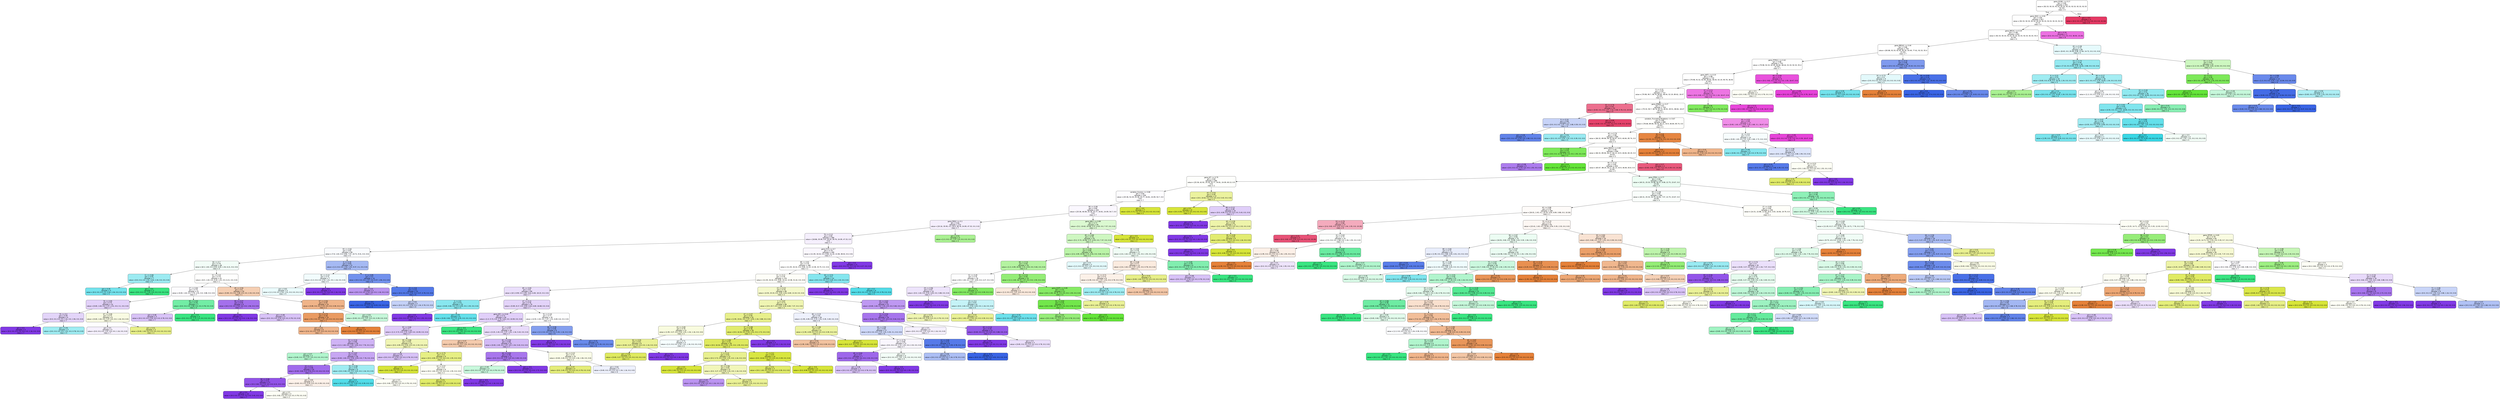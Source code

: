 digraph Tree {
node [shape=box, style="filled, rounded", color="black", fontname=helvetica] ;
edge [fontname=helvetica] ;
0 [label="gene_SF3B1 <= 0.17\ngini = 0.89\nsamples = 831\nvalue = [92.33, 92.33, 92.33, 92.33, 92.33, 92.33, 92.33, 92.33\n92.33]\nclass = 4", fillcolor="#ffffff"] ;
1 [label="gene_IDH2 <= 0.91\ngini = 0.89\nsamples = 827\nvalue = [92.33, 92.33, 92.33, 92.33, 92.33, 92.33, 92.33, 92.33\n51.3]\nclass = 4", fillcolor="#ffffff"] ;
0 -> 1 [labeldistance=2.5, labelangle=45, headlabel="True"] ;
2 [label="gene_BRCA1 <= 0.19\ngini = 0.88\nsamples = 824\nvalue = [92.33, 92.33, 92.33, 92.33, 92.33, 92.33, 92.33, 55.4\n41.04]\nclass = 4", fillcolor="#ffffff"] ;
1 -> 2 ;
3 [label="gene_BRCA2 <= 0.44\ngini = 0.88\nsamples = 755\nvalue = [83.88, 92.33, 62.95, 85.35, 54.49, 77.61, 92.33, 55.4\n41.04]\nclass = 7", fillcolor="#ffffff"] ;
2 -> 3 ;
4 [label="gene_PTPN11 <= 0.42\ngini = 0.88\nsamples = 725\nvalue = [79.98, 92.33, 62.95, 84.82, 48.44, 52.19, 92.33, 55.4\n41.04]\nclass = 7", fillcolor="#ffffff"] ;
3 -> 4 ;
5 [label="gene_AKT1 <= 0.15\ngini = 0.88\nsamples = 719\nvalue = [79.98, 91.52, 62.95, 84.82, 48.44, 52.19, 90.78, 36.93\n41.04]\nclass = 2", fillcolor="#ffffff"] ;
4 -> 5 ;
6 [label="9 <= 0.31\ngini = 0.87\nsamples = 713\nvalue = [79.98, 90.7, 58.76, 84.82, 48.44, 52.19, 89.62, 18.47\n41.04]\nclass = 2", fillcolor="#ffffff"] ;
5 -> 6 ;
7 [label="42 <= 0.76\ngini = 0.42\nsamples = 10\nvalue = [0.65, 0.0, 0.0, 1.07, 1.51, 2.68, 0.78, 0.0, 20.52]\nclass = 9", fillcolor="#ec6f8e"] ;
6 -> 7 ;
8 [label="9 <= 0.24\ngini = 0.66\nsamples = 6\nvalue = [0.0, 0.0, 0.0, 1.07, 1.51, 2.68, 0.39, 0.0, 0.0]\nclass = 6", fillcolor="#c7d3f8"] ;
7 -> 8 ;
9 [label="gini = 0.28\nsamples = 3\nvalue = [0.0, 0.0, 0.0, 0.54, 0.0, 2.68, 0.0, 0.0, 0.0]\nclass = 6", fillcolor="#6183ea"] ;
8 -> 9 ;
10 [label="gini = 0.54\nsamples = 3\nvalue = [0.0, 0.0, 0.0, 0.54, 1.51, 0.0, 0.39, 0.0, 0.0]\nclass = 5", fillcolor="#99eaf2"] ;
8 -> 10 ;
11 [label="gini = 0.09\nsamples = 4\nvalue = [0.65, 0.0, 0.0, 0.0, 0.0, 0.0, 0.39, 0.0, 20.52]\nclass = 9", fillcolor="#e6436c"] ;
7 -> 11 ;
12 [label="gene_ERBB2 <= 0.27\ngini = 0.87\nsamples = 703\nvalue = [79.33, 90.7, 58.76, 83.74, 46.92, 49.51, 88.84, 18.47\n20.52]\nclass = 2", fillcolor="#fffffe"] ;
6 -> 12 ;
13 [label="variation_Truncating Mutations <= 0.67\ngini = 0.86\nsamples = 686\nvalue = [78.68, 89.06, 58.76, 83.21, 43.9, 46.84, 85.74, 0.0\n20.52]\nclass = 2", fillcolor="#fffffd"] ;
12 -> 13 ;
14 [label="40 <= 0.76\ngini = 0.86\nsamples = 666\nvalue = [66.32, 89.06, 58.76, 82.67, 43.9, 46.84, 85.74, 0.0\n20.52]\nclass = 2", fillcolor="#fffffd"] ;
13 -> 14 ;
15 [label="44 <= 0.49\ngini = 0.25\nsamples = 8\nvalue = [0.0, 0.0, 12.59, 0.54, 0.0, 0.0, 1.55, 0.0, 0.0]\nclass = 3", fillcolor="#7de959"] ;
14 -> 15 ;
16 [label="gini = 0.38\nsamples = 5\nvalue = [0.0, 0.0, 0.0, 0.54, 0.0, 0.0, 1.55, 0.0, 0.0]\nclass = 7", fillcolor="#ad7dee"] ;
15 -> 16 ;
17 [label="gini = 0.0\nsamples = 3\nvalue = [0.0, 0.0, 12.59, 0.0, 0.0, 0.0, 0.0, 0.0, 0.0]\nclass = 3", fillcolor="#64e539"] ;
15 -> 17 ;
18 [label="gene_MED12 <= 0.85\ngini = 0.86\nsamples = 658\nvalue = [66.32, 89.06, 46.17, 82.13, 43.9, 46.84, 84.19, 0.0\n20.52]\nclass = 2", fillcolor="#fffffd"] ;
14 -> 18 ;
19 [label="56 <= 0.14\ngini = 0.85\nsamples = 654\nvalue = [65.67, 88.25, 46.17, 82.13, 43.9, 46.84, 83.8, 0.0\n10.26]\nclass = 2", fillcolor="#fffffd"] ;
18 -> 19 ;
20 [label="gene_KIT <= 0.75\ngini = 0.83\nsamples = 366\nvalue = [25.36, 62.92, 25.18, 25.77, 34.81, 24.09, 60.13, 0.0\n0.0]\nclass = 2", fillcolor="#fefffc"] ;
19 -> 20 ;
21 [label="variation_Fusions <= 0.68\ngini = 0.84\nsamples = 339\nvalue = [25.36, 52.29, 25.18, 25.77, 34.81, 24.09, 54.7, 0.0\n0.0]\nclass = 7", fillcolor="#fdfcff"] ;
20 -> 21 ;
22 [label="58 <= 0.08\ngini = 0.84\nsamples = 332\nvalue = [25.36, 46.58, 25.18, 25.77, 34.81, 24.09, 54.7, 0.0\n0.0]\nclass = 7", fillcolor="#faf7fe"] ;
21 -> 22 ;
23 [label="gene_PMS2 <= 0.1\ngini = 0.82\nsamples = 273\nvalue = [20.16, 35.95, 4.2, 20.4, 28.76, 24.09, 47.33, 0.0, 0.0]\nclass = 7", fillcolor="#f5effd"] ;
22 -> 23 ;
24 [label="76 <= 0.12\ngini = 0.81\nsamples = 268\nvalue = [18.86, 35.95, 0.0, 19.33, 28.76, 24.09, 47.33, 0.0\n0.0]\nclass = 7", fillcolor="#f5effd"] ;
23 -> 24 ;
25 [label="93 <= 0.64\ngini = 0.81\nsamples = 69\nvalue = [7.8, 1.63, 0.0, 9.66, 7.57, 10.71, 9.31, 0.0, 0.0]\nclass = 6", fillcolor="#f9fbfe"] ;
24 -> 25 ;
26 [label="84 <= 0.7\ngini = 0.79\nsamples = 48\nvalue = [6.5, 1.63, 0.0, 8.05, 6.05, 1.34, 6.21, 0.0, 0.0]\nclass = 4", fillcolor="#f2fdf7"] ;
25 -> 26 ;
27 [label="11 <= 0.66\ngini = 0.55\nsamples = 7\nvalue = [0.0, 0.0, 0.0, 1.61, 4.54, 1.34, 0.0, 0.0, 0.0]\nclass = 5", fillcolor="#9cebf2"] ;
26 -> 27 ;
28 [label="gini = 0.35\nsamples = 4\nvalue = [0.0, 0.0, 0.0, 0.0, 4.54, 1.34, 0.0, 0.0, 0.0]\nclass = 5", fillcolor="#73e3ed"] ;
27 -> 28 ;
29 [label="gini = -0.0\nsamples = 3\nvalue = [0.0, 0.0, 0.0, 1.61, 0.0, 0.0, 0.0, 0.0, 0.0]\nclass = 4", fillcolor="#39e581"] ;
27 -> 29 ;
30 [label="52 <= 0.42\ngini = 0.74\nsamples = 41\nvalue = [6.5, 1.63, 0.0, 6.44, 1.51, 0.0, 6.21, 0.0, 0.0]\nclass = 1", fillcolor="#fffffe"] ;
26 -> 30 ;
31 [label="27 <= 0.84\ngini = 0.74\nsamples = 21\nvalue = [0.65, 1.63, 0.0, 3.76, 1.51, 0.0, 3.88, 0.0, 0.0]\nclass = 7", fillcolor="#fdfcff"] ;
30 -> 31 ;
32 [label="78 <= 0.95\ngini = 0.75\nsamples = 14\nvalue = [0.65, 1.63, 0.0, 1.07, 1.51, 0.0, 3.1, 0.0, 0.0]\nclass = 7", fillcolor="#e2d1f9"] ;
31 -> 32 ;
33 [label="75 <= 0.4\ngini = 0.49\nsamples = 6\nvalue = [0.0, 0.0, 0.0, 0.0, 1.51, 0.0, 1.94, 0.0, 0.0]\nclass = 7", fillcolor="#e3d4f9"] ;
32 -> 33 ;
34 [label="gini = 0.0\nsamples = 3\nvalue = [0.0, 0.0, 0.0, 0.0, 0.0, 0.0, 1.16, 0.0, 0.0]\nclass = 7", fillcolor="#8139e5"] ;
33 -> 34 ;
35 [label="gini = 0.45\nsamples = 3\nvalue = [0.0, 0.0, 0.0, 0.0, 1.51, 0.0, 0.78, 0.0, 0.0]\nclass = 5", fillcolor="#9eecf2"] ;
33 -> 35 ;
36 [label="67 <= 0.06\ngini = 0.73\nsamples = 8\nvalue = [0.65, 1.63, 0.0, 1.07, 0.0, 0.0, 1.16, 0.0, 0.0]\nclass = 2", fillcolor="#f9fbe3"] ;
32 -> 36 ;
37 [label="gini = 0.5\nsamples = 5\nvalue = [0.0, 0.0, 0.0, 1.07, 0.0, 0.0, 1.16, 0.0, 0.0]\nclass = 7", fillcolor="#f5f0fd"] ;
36 -> 37 ;
38 [label="gini = 0.41\nsamples = 3\nvalue = [0.65, 1.63, 0.0, 0.0, 0.0, 0.0, 0.0, 0.0, 0.0]\nclass = 2", fillcolor="#e7ef88"] ;
36 -> 38 ;
39 [label="85 <= 0.93\ngini = 0.35\nsamples = 7\nvalue = [0.0, 0.0, 0.0, 2.68, 0.0, 0.0, 0.78, 0.0, 0.0]\nclass = 4", fillcolor="#72eda5"] ;
31 -> 39 ;
40 [label="gini = 0.48\nsamples = 3\nvalue = [0.0, 0.0, 0.0, 0.54, 0.0, 0.0, 0.78, 0.0, 0.0]\nclass = 7", fillcolor="#d8c2f7"] ;
39 -> 40 ;
41 [label="gini = 0.0\nsamples = 4\nvalue = [0.0, 0.0, 0.0, 2.15, 0.0, 0.0, 0.0, 0.0, 0.0]\nclass = 4", fillcolor="#39e581"] ;
39 -> 41 ;
42 [label="49 <= 0.94\ngini = 0.6\nsamples = 20\nvalue = [5.85, 0.0, 0.0, 2.68, 0.0, 0.0, 2.33, 0.0, 0.0]\nclass = 1", fillcolor="#f5ceb2"] ;
30 -> 42 ;
43 [label="99 <= 0.07\ngini = 0.34\nsamples = 6\nvalue = [0.0, 0.0, 0.0, 0.54, 0.0, 0.0, 1.94, 0.0, 0.0]\nclass = 7", fillcolor="#a470ec"] ;
42 -> 43 ;
44 [label="gini = 0.0\nsamples = 3\nvalue = [0.0, 0.0, 0.0, 0.0, 0.0, 0.0, 1.16, 0.0, 0.0]\nclass = 7", fillcolor="#8139e5"] ;
43 -> 44 ;
45 [label="gini = 0.48\nsamples = 3\nvalue = [0.0, 0.0, 0.0, 0.54, 0.0, 0.0, 0.78, 0.0, 0.0]\nclass = 7", fillcolor="#d8c2f7"] ;
43 -> 45 ;
46 [label="97 <= 0.94\ngini = 0.45\nsamples = 14\nvalue = [5.85, 0.0, 0.0, 2.15, 0.0, 0.0, 0.39, 0.0, 0.0]\nclass = 1", fillcolor="#f0b489"] ;
42 -> 46 ;
47 [label="53 <= 0.75\ngini = 0.28\nsamples = 10\nvalue = [5.2, 0.0, 0.0, 1.07, 0.0, 0.0, 0.0, 0.0, 0.0]\nclass = 1", fillcolor="#ea9b62"] ;
46 -> 47 ;
48 [label="gini = 0.41\nsamples = 6\nvalue = [2.6, 0.0, 0.0, 1.07, 0.0, 0.0, 0.0, 0.0, 0.0]\nclass = 1", fillcolor="#f0b58b"] ;
47 -> 48 ;
49 [label="gini = 0.0\nsamples = 4\nvalue = [2.6, 0.0, 0.0, 0.0, 0.0, 0.0, 0.0, 0.0, 0.0]\nclass = 1", fillcolor="#e58139"] ;
47 -> 49 ;
50 [label="gini = 0.61\nsamples = 4\nvalue = [0.65, 0.0, 0.0, 1.07, 0.0, 0.0, 0.39, 0.0, 0.0]\nclass = 4", fillcolor="#c6f7da"] ;
46 -> 50 ;
51 [label="6 <= 0.18\ngini = 0.64\nsamples = 21\nvalue = [1.3, 0.0, 0.0, 1.61, 1.51, 9.37, 3.1, 0.0, 0.0]\nclass = 6", fillcolor="#a5b9f3"] ;
25 -> 51 ;
52 [label="92 <= 0.13\ngini = 0.72\nsamples = 7\nvalue = [1.3, 0.0, 0.0, 0.54, 1.51, 0.0, 1.16, 0.0, 0.0]\nclass = 5", fillcolor="#f2fcfd"] ;
51 -> 52 ;
53 [label="gini = 0.62\nsamples = 4\nvalue = [1.3, 0.0, 0.0, 0.54, 1.51, 0.0, 0.0, 0.0, 0.0]\nclass = 5", fillcolor="#eafbfc"] ;
52 -> 53 ;
54 [label="gini = 0.0\nsamples = 3\nvalue = [0.0, 0.0, 0.0, 0.0, 0.0, 0.0, 1.16, 0.0, 0.0]\nclass = 7", fillcolor="#8139e5"] ;
52 -> 54 ;
55 [label="0 <= 0.85\ngini = 0.4\nsamples = 14\nvalue = [0.0, 0.0, 0.0, 1.07, 0.0, 9.37, 1.94, 0.0, 0.0]\nclass = 6", fillcolor="#7291ed"] ;
51 -> 55 ;
56 [label="gini = 0.43\nsamples = 4\nvalue = [0.0, 0.0, 0.0, 0.54, 0.0, 0.0, 1.16, 0.0, 0.0]\nclass = 7", fillcolor="#bb94f1"] ;
55 -> 56 ;
57 [label="33 <= 0.8\ngini = 0.22\nsamples = 10\nvalue = [0.0, 0.0, 0.0, 0.54, 0.0, 9.37, 0.78, 0.0, 0.0]\nclass = 6", fillcolor="#5379e8"] ;
55 -> 57 ;
58 [label="gini = -0.0\nsamples = 6\nvalue = [0.0, 0.0, 0.0, 0.0, 0.0, 8.03, 0.0, 0.0, 0.0]\nclass = 6", fillcolor="#3964e5"] ;
57 -> 58 ;
59 [label="gini = 0.62\nsamples = 4\nvalue = [0.0, 0.0, 0.0, 0.54, 0.0, 1.34, 0.78, 0.0, 0.0]\nclass = 6", fillcolor="#c4d1f7"] ;
57 -> 59 ;
60 [label="gene_FLT3 <= 0.7\ngini = 0.79\nsamples = 199\nvalue = [11.05, 34.32, 0.0, 9.66, 21.19, 13.38, 38.02, 0.0, 0.0]\nclass = 7", fillcolor="#faf7fe"] ;
24 -> 60 ;
61 [label="88 <= 0.91\ngini = 0.79\nsamples = 188\nvalue = [11.05, 34.32, 0.0, 9.66, 21.19, 13.38, 33.75, 0.0, 0.0]\nclass = 2", fillcolor="#fffffe"] ;
60 -> 61 ;
62 [label="21 <= 0.11\ngini = 0.79\nsamples = 178\nvalue = [11.05, 34.32, 0.0, 9.66, 15.14, 13.38, 31.42, 0.0, 0.0]\nclass = 2", fillcolor="#fefef8"] ;
61 -> 62 ;
63 [label="85 <= 0.83\ngini = 0.8\nsamples = 89\nvalue = [6.5, 8.99, 0.0, 4.83, 10.6, 6.69, 18.23, 0.0, 0.0]\nclass = 7", fillcolor="#eadefb"] ;
62 -> 63 ;
64 [label="0 <= 0.9\ngini = 0.51\nsamples = 10\nvalue = [0.65, 0.82, 0.0, 0.0, 6.05, 0.0, 1.55, 0.0, 0.0]\nclass = 5", fillcolor="#88e7ef"] ;
63 -> 64 ;
65 [label="gini = 0.0\nsamples = 4\nvalue = [0.0, 0.0, 0.0, 0.0, 0.0, 0.0, 1.55, 0.0, 0.0]\nclass = 7", fillcolor="#8139e5"] ;
64 -> 65 ;
66 [label="gini = 0.33\nsamples = 6\nvalue = [0.65, 0.82, 0.0, 0.0, 6.05, 0.0, 0.0, 0.0, 0.0]\nclass = 5", fillcolor="#64e0eb"] ;
64 -> 66 ;
67 [label="47 <= 0.11\ngini = 0.79\nsamples = 79\nvalue = [5.85, 8.17, 0.0, 4.83, 4.54, 6.69, 16.68, 0.0, 0.0]\nclass = 7", fillcolor="#e3d3f9"] ;
63 -> 67 ;
68 [label="gene_NF1 <= 0.44\ngini = 0.72\nsamples = 44\nvalue = [1.3, 5.72, 0.0, 3.76, 3.03, 0.0, 10.09, 0.0, 0.0]\nclass = 7", fillcolor="#e1cff9"] ;
67 -> 68 ;
69 [label="93 <= 0.66\ngini = 0.7\nsamples = 41\nvalue = [1.3, 5.72, 0.0, 2.15, 3.03, 0.0, 10.09, 0.0, 0.0]\nclass = 7", fillcolor="#decbf8"] ;
68 -> 69 ;
70 [label="52 <= 0.24\ngini = 0.68\nsamples = 29\nvalue = [1.3, 1.63, 0.0, 1.61, 3.03, 0.0, 7.76, 0.0, 0.0]\nclass = 7", fillcolor="#cfb3f5"] ;
69 -> 70 ;
71 [label="gini = 0.47\nsamples = 3\nvalue = [0.65, 0.0, 0.0, 1.07, 0.0, 0.0, 0.0, 0.0, 0.0]\nclass = 4", fillcolor="#b1f5cd"] ;
70 -> 71 ;
72 [label="79 <= 0.87\ngini = 0.61\nsamples = 26\nvalue = [0.65, 1.63, 0.0, 0.54, 3.03, 0.0, 7.76, 0.0, 0.0]\nclass = 7", fillcolor="#c7a6f3"] ;
70 -> 72 ;
73 [label="25 <= 0.1\ngini = 0.39\nsamples = 20\nvalue = [0.65, 0.82, 0.0, 0.54, 0.0, 0.0, 6.6, 0.0, 0.0]\nclass = 7", fillcolor="#a16cec"] ;
72 -> 73 ;
74 [label="58 <= 0.06\ngini = 0.21\nsamples = 17\nvalue = [0.0, 0.82, 0.0, 0.0, 0.0, 0.0, 6.21, 0.0, 0.0]\nclass = 7", fillcolor="#9253e8"] ;
73 -> 74 ;
75 [label="gini = 0.0\nsamples = 14\nvalue = [0.0, 0.0, 0.0, 0.0, 0.0, 0.0, 5.43, 0.0, 0.0]\nclass = 7", fillcolor="#8139e5"] ;
74 -> 75 ;
76 [label="gini = 0.5\nsamples = 3\nvalue = [0.0, 0.82, 0.0, 0.0, 0.0, 0.0, 0.78, 0.0, 0.0]\nclass = 2", fillcolor="#fdfef5"] ;
74 -> 76 ;
77 [label="gini = 0.65\nsamples = 3\nvalue = [0.65, 0.0, 0.0, 0.54, 0.0, 0.0, 0.39, 0.0, 0.0]\nclass = 1", fillcolor="#fcf1e9"] ;
73 -> 77 ;
78 [label="78 <= 0.96\ngini = 0.55\nsamples = 6\nvalue = [0.0, 0.82, 0.0, 0.0, 3.03, 0.0, 1.16, 0.0, 0.0]\nclass = 5", fillcolor="#9fecf2"] ;
72 -> 78 ;
79 [label="gini = 0.2\nsamples = 3\nvalue = [0.0, 0.0, 0.0, 0.0, 3.03, 0.0, 0.39, 0.0, 0.0]\nclass = 5", fillcolor="#52dce8"] ;
78 -> 79 ;
80 [label="gini = 0.5\nsamples = 3\nvalue = [0.0, 0.82, 0.0, 0.0, 0.0, 0.0, 0.78, 0.0, 0.0]\nclass = 2", fillcolor="#fdfef5"] ;
78 -> 80 ;
81 [label="59 <= 0.86\ngini = 0.54\nsamples = 12\nvalue = [0.0, 4.09, 0.0, 0.54, 0.0, 0.0, 2.33, 0.0, 0.0]\nclass = 2", fillcolor="#f0f5b4"] ;
69 -> 81 ;
82 [label="gini = 0.48\nsamples = 3\nvalue = [0.0, 0.0, 0.0, 0.54, 0.0, 0.0, 0.78, 0.0, 0.0]\nclass = 7", fillcolor="#d8c2f7"] ;
81 -> 82 ;
83 [label="30 <= 0.75\ngini = 0.4\nsamples = 9\nvalue = [0.0, 4.09, 0.0, 0.0, 0.0, 0.0, 1.55, 0.0, 0.0]\nclass = 2", fillcolor="#e6ef84"] ;
81 -> 83 ;
84 [label="gini = 0.0\nsamples = 3\nvalue = [0.0, 2.45, 0.0, 0.0, 0.0, 0.0, 0.0, 0.0, 0.0]\nclass = 2", fillcolor="#d7e539"] ;
83 -> 84 ;
85 [label="24 <= 0.57\ngini = 0.5\nsamples = 6\nvalue = [0.0, 1.63, 0.0, 0.0, 0.0, 0.0, 1.55, 0.0, 0.0]\nclass = 2", fillcolor="#fdfef5"] ;
83 -> 85 ;
86 [label="gini = 0.31\nsamples = 3\nvalue = [0.0, 1.63, 0.0, 0.0, 0.0, 0.0, 0.39, 0.0, 0.0]\nclass = 2", fillcolor="#e0eb68"] ;
85 -> 86 ;
87 [label="gini = -0.0\nsamples = 3\nvalue = [0.0, 0.0, 0.0, 0.0, 0.0, 0.0, 1.16, 0.0, 0.0]\nclass = 7", fillcolor="#8139e5"] ;
85 -> 87 ;
88 [label="gini = -0.0\nsamples = 3\nvalue = [0.0, 0.0, 0.0, 1.61, 0.0, 0.0, 0.0, 0.0, 0.0]\nclass = 4", fillcolor="#39e581"] ;
68 -> 88 ;
89 [label="76 <= 0.18\ngini = 0.77\nsamples = 35\nvalue = [4.55, 2.45, 0.0, 1.07, 1.51, 6.69, 6.6, 0.0, 0.0]\nclass = 6", fillcolor="#fefeff"] ;
67 -> 89 ;
90 [label="97 <= 0.93\ngini = 0.77\nsamples = 26\nvalue = [3.25, 2.45, 0.0, 1.07, 1.51, 1.34, 5.43, 0.0, 0.0]\nclass = 7", fillcolor="#e8dafa"] ;
89 -> 90 ;
91 [label="gini = 0.47\nsamples = 5\nvalue = [2.6, 0.0, 0.0, 0.0, 1.51, 0.0, 0.0, 0.0, 0.0]\nclass = 1", fillcolor="#f4caac"] ;
90 -> 91 ;
92 [label="81 <= 0.94\ngini = 0.68\nsamples = 21\nvalue = [0.65, 2.45, 0.0, 1.07, 0.0, 1.34, 5.43, 0.0, 0.0]\nclass = 7", fillcolor="#d3baf6"] ;
90 -> 92 ;
93 [label="46 <= 0.64\ngini = 0.36\nsamples = 11\nvalue = [0.0, 0.0, 0.0, 1.07, 0.0, 0.0, 3.49, 0.0, 0.0]\nclass = 7", fillcolor="#a876ed"] ;
92 -> 93 ;
94 [label="gini = 0.49\nsamples = 4\nvalue = [0.0, 0.0, 0.0, 1.07, 0.0, 0.0, 0.78, 0.0, 0.0]\nclass = 4", fillcolor="#c8f8dc"] ;
93 -> 94 ;
95 [label="gini = -0.0\nsamples = 7\nvalue = [0.0, 0.0, 0.0, 0.0, 0.0, 0.0, 2.72, 0.0, 0.0]\nclass = 7", fillcolor="#8139e5"] ;
93 -> 95 ;
96 [label="64 <= 0.23\ngini = 0.71\nsamples = 10\nvalue = [0.65, 2.45, 0.0, 0.0, 0.0, 1.34, 1.94, 0.0, 0.0]\nclass = 2", fillcolor="#fafce8"] ;
92 -> 96 ;
97 [label="gini = 0.37\nsamples = 5\nvalue = [0.0, 2.45, 0.0, 0.0, 0.0, 0.0, 0.78, 0.0, 0.0]\nclass = 2", fillcolor="#e4ed78"] ;
96 -> 97 ;
98 [label="gini = 0.64\nsamples = 5\nvalue = [0.65, 0.0, 0.0, 0.0, 0.0, 1.34, 1.16, 0.0, 0.0]\nclass = 6", fillcolor="#eef1fd"] ;
96 -> 98 ;
99 [label="86 <= 0.06\ngini = 0.48\nsamples = 9\nvalue = [1.3, 0.0, 0.0, 0.0, 0.0, 5.35, 1.16, 0.0, 0.0]\nclass = 6", fillcolor="#849fef"] ;
89 -> 99 ;
100 [label="gini = 0.0\nsamples = 3\nvalue = [0.0, 0.0, 0.0, 0.0, 0.0, 0.0, 1.16, 0.0, 0.0]\nclass = 7", fillcolor="#8139e5"] ;
99 -> 100 ;
101 [label="gini = 0.31\nsamples = 6\nvalue = [1.3, 0.0, 0.0, 0.0, 0.0, 5.35, 0.0, 0.0, 0.0]\nclass = 6", fillcolor="#698aeb"] ;
99 -> 101 ;
102 [label="22 <= 0.22\ngini = 0.74\nsamples = 89\nvalue = [4.55, 25.33, 0.0, 4.83, 4.54, 6.69, 13.19, 0.0, 0.0]\nclass = 2", fillcolor="#f4f8cb"] ;
62 -> 102 ;
103 [label="1 <= 0.87\ngini = 0.71\nsamples = 68\nvalue = [3.9, 23.7, 0.0, 3.22, 4.54, 6.69, 7.37, 0.0, 0.0]\nclass = 2", fillcolor="#eff5b2"] ;
102 -> 103 ;
104 [label="67 <= 0.07\ngini = 0.56\nsamples = 42\nvalue = [1.95, 19.61, 0.0, 1.07, 3.03, 1.34, 3.88, 0.0, 0.0]\nclass = 2", fillcolor="#e8f08c"] ;
103 -> 104 ;
105 [label="43 <= 0.65\ngini = 0.79\nsamples = 13\nvalue = [1.95, 3.27, 0.0, 0.54, 1.51, 1.34, 1.16, 0.0, 0.0]\nclass = 2", fillcolor="#f8fbde"] ;
104 -> 105 ;
106 [label="94 <= 0.05\ngini = 0.52\nsamples = 8\nvalue = [0.65, 3.27, 0.0, 0.0, 0.0, 0.0, 1.16, 0.0, 0.0]\nclass = 2", fillcolor="#eaf195"] ;
105 -> 106 ;
107 [label="gini = 0.28\nsamples = 5\nvalue = [0.65, 3.27, 0.0, 0.0, 0.0, 0.0, 0.0, 0.0, 0.0]\nclass = 2", fillcolor="#dfea60"] ;
106 -> 107 ;
108 [label="gini = 0.0\nsamples = 3\nvalue = [0.0, 0.0, 0.0, 0.0, 0.0, 0.0, 1.16, 0.0, 0.0]\nclass = 7", fillcolor="#8139e5"] ;
106 -> 108 ;
109 [label="gini = 0.72\nsamples = 5\nvalue = [1.3, 0.0, 0.0, 0.54, 1.51, 1.34, 0.0, 0.0, 0.0]\nclass = 5", fillcolor="#f5fdfe"] ;
105 -> 109 ;
110 [label="37 <= 0.88\ngini = 0.38\nsamples = 29\nvalue = [0.0, 16.34, 0.0, 0.54, 1.51, 0.0, 2.72, 0.0, 0.0]\nclass = 2", fillcolor="#e1ec6c"] ;
104 -> 110 ;
111 [label="10 <= 0.86\ngini = 0.32\nsamples = 26\nvalue = [0.0, 16.34, 0.0, 0.54, 1.51, 0.0, 1.55, 0.0, 0.0]\nclass = 2", fillcolor="#dfea60"] ;
110 -> 111 ;
112 [label="3 <= 0.14\ngini = 0.54\nsamples = 12\nvalue = [0.0, 5.72, 0.0, 0.54, 1.51, 0.0, 1.16, 0.0, 0.0]\nclass = 2", fillcolor="#e8f08f"] ;
111 -> 112 ;
113 [label="gini = 0.0\nsamples = 3\nvalue = [0.0, 2.45, 0.0, 0.0, 0.0, 0.0, 0.0, 0.0, 0.0]\nclass = 2", fillcolor="#d7e539"] ;
112 -> 113 ;
114 [label="29 <= 0.96\ngini = 0.65\nsamples = 9\nvalue = [0.0, 3.27, 0.0, 0.54, 1.51, 0.0, 1.16, 0.0, 0.0]\nclass = 2", fillcolor="#f1f6b9"] ;
112 -> 114 ;
115 [label="gini = 0.43\nsamples = 4\nvalue = [0.0, 0.0, 0.0, 0.54, 0.0, 0.0, 1.16, 0.0, 0.0]\nclass = 7", fillcolor="#bb94f1"] ;
114 -> 115 ;
116 [label="gini = 0.43\nsamples = 5\nvalue = [0.0, 3.27, 0.0, 0.0, 1.51, 0.0, 0.0, 0.0, 0.0]\nclass = 2", fillcolor="#eaf195"] ;
114 -> 116 ;
117 [label="77 <= 0.2\ngini = 0.07\nsamples = 14\nvalue = [0.0, 10.62, 0.0, 0.0, 0.0, 0.0, 0.39, 0.0, 0.0]\nclass = 2", fillcolor="#d8e640"] ;
111 -> 117 ;
118 [label="gini = 0.31\nsamples = 3\nvalue = [0.0, 1.63, 0.0, 0.0, 0.0, 0.0, 0.39, 0.0, 0.0]\nclass = 2", fillcolor="#e0eb68"] ;
117 -> 118 ;
119 [label="gini = -0.0\nsamples = 11\nvalue = [0.0, 8.99, 0.0, 0.0, 0.0, 0.0, 0.0, 0.0, 0.0]\nclass = 2", fillcolor="#d7e539"] ;
117 -> 119 ;
120 [label="gini = 0.0\nsamples = 3\nvalue = [0.0, 0.0, 0.0, 0.0, 0.0, 0.0, 1.16, 0.0, 0.0]\nclass = 7", fillcolor="#8139e5"] ;
110 -> 120 ;
121 [label="86 <= 0.15\ngini = 0.8\nsamples = 26\nvalue = [1.95, 4.09, 0.0, 2.15, 1.51, 5.35, 3.49, 0.0, 0.0]\nclass = 6", fillcolor="#eef1fd"] ;
103 -> 121 ;
122 [label="50 <= 0.86\ngini = 0.5\nsamples = 9\nvalue = [1.95, 4.09, 0.0, 0.0, 0.0, 0.0, 0.39, 0.0, 0.0]\nclass = 2", fillcolor="#ecf3a1"] ;
121 -> 122 ;
123 [label="gini = 0.54\nsamples = 5\nvalue = [1.95, 0.82, 0.0, 0.0, 0.0, 0.0, 0.39, 0.0, 0.0]\nclass = 1", fillcolor="#f2c29f"] ;
122 -> 123 ;
124 [label="gini = 0.0\nsamples = 4\nvalue = [0.0, 3.27, 0.0, 0.0, 0.0, 0.0, 0.0, 0.0, 0.0]\nclass = 2", fillcolor="#d7e539"] ;
122 -> 124 ;
125 [label="68 <= 0.96\ngini = 0.69\nsamples = 17\nvalue = [0.0, 0.0, 0.0, 2.15, 1.51, 5.35, 3.1, 0.0, 0.0]\nclass = 6", fillcolor="#ced8f9"] ;
121 -> 125 ;
126 [label="17 <= 0.76\ngini = 0.66\nsamples = 11\nvalue = [0.0, 0.0, 0.0, 2.15, 1.51, 0.0, 2.33, 0.0, 0.0]\nclass = 7", fillcolor="#f9f6fe"] ;
125 -> 126 ;
127 [label="46 <= 0.64\ngini = 0.3\nsamples = 7\nvalue = [0.0, 0.0, 0.0, 0.54, 0.0, 0.0, 2.33, 0.0, 0.0]\nclass = 7", fillcolor="#9e67eb"] ;
126 -> 127 ;
128 [label="gini = 0.48\nsamples = 3\nvalue = [0.0, 0.0, 0.0, 0.54, 0.0, 0.0, 0.78, 0.0, 0.0]\nclass = 7", fillcolor="#d8c2f7"] ;
127 -> 128 ;
129 [label="gini = -0.0\nsamples = 4\nvalue = [0.0, 0.0, 0.0, 0.0, 0.0, 0.0, 1.55, 0.0, 0.0]\nclass = 7", fillcolor="#8139e5"] ;
127 -> 129 ;
130 [label="gini = 0.5\nsamples = 4\nvalue = [0.0, 0.0, 0.0, 1.61, 1.51, 0.0, 0.0, 0.0, 0.0]\nclass = 4", fillcolor="#f3fdf7"] ;
126 -> 130 ;
131 [label="14 <= 0.81\ngini = 0.22\nsamples = 6\nvalue = [0.0, 0.0, 0.0, 0.0, 0.0, 5.35, 0.78, 0.0, 0.0]\nclass = 6", fillcolor="#567ae9"] ;
125 -> 131 ;
132 [label="gini = 0.46\nsamples = 3\nvalue = [0.0, 0.0, 0.0, 0.0, 0.0, 1.34, 0.78, 0.0, 0.0]\nclass = 6", fillcolor="#acbef4"] ;
131 -> 132 ;
133 [label="gini = -0.0\nsamples = 3\nvalue = [0.0, 0.0, 0.0, 0.0, 0.0, 4.01, 0.0, 0.0, 0.0]\nclass = 6", fillcolor="#3964e5"] ;
131 -> 133 ;
134 [label="26 <= 0.63\ngini = 0.58\nsamples = 21\nvalue = [0.65, 1.63, 0.0, 1.61, 0.0, 0.0, 5.82, 0.0, 0.0]\nclass = 7", fillcolor="#be98f2"] ;
102 -> 134 ;
135 [label="72 <= 0.54\ngini = 0.41\nsamples = 16\nvalue = [0.65, 0.0, 0.0, 1.07, 0.0, 0.0, 5.04, 0.0, 0.0]\nclass = 7", fillcolor="#a775ed"] ;
134 -> 135 ;
136 [label="gini = 0.5\nsamples = 5\nvalue = [0.0, 0.0, 0.0, 1.07, 0.0, 0.0, 1.16, 0.0, 0.0]\nclass = 7", fillcolor="#f5f0fd"] ;
135 -> 136 ;
137 [label="60 <= 0.14\ngini = 0.25\nsamples = 11\nvalue = [0.65, 0.0, 0.0, 0.0, 0.0, 0.0, 3.88, 0.0, 0.0]\nclass = 7", fillcolor="#965ae9"] ;
135 -> 137 ;
138 [label="gini = 0.0\nsamples = 8\nvalue = [0.0, 0.0, 0.0, 0.0, 0.0, 0.0, 3.1, 0.0, 0.0]\nclass = 7", fillcolor="#8139e5"] ;
137 -> 138 ;
139 [label="gini = 0.5\nsamples = 3\nvalue = [0.65, 0.0, 0.0, 0.0, 0.0, 0.0, 0.78, 0.0, 0.0]\nclass = 7", fillcolor="#ebdffb"] ;
137 -> 139 ;
140 [label="gini = 0.59\nsamples = 5\nvalue = [0.0, 1.63, 0.0, 0.54, 0.0, 0.0, 0.78, 0.0, 0.0]\nclass = 2", fillcolor="#eff5b1"] ;
134 -> 140 ;
141 [label="64 <= 0.31\ngini = 0.4\nsamples = 10\nvalue = [0.0, 0.0, 0.0, 0.0, 6.05, 0.0, 2.33, 0.0, 0.0]\nclass = 5", fillcolor="#85e6ef"] ;
61 -> 141 ;
142 [label="gini = 0.0\nsamples = 4\nvalue = [0.0, 0.0, 0.0, 0.0, 0.0, 0.0, 1.55, 0.0, 0.0]\nclass = 7", fillcolor="#8139e5"] ;
141 -> 142 ;
143 [label="gini = 0.2\nsamples = 6\nvalue = [0.0, 0.0, 0.0, 0.0, 6.05, 0.0, 0.78, 0.0, 0.0]\nclass = 5", fillcolor="#52dce8"] ;
141 -> 143 ;
144 [label="gini = 0.0\nsamples = 11\nvalue = [0.0, 0.0, 0.0, 0.0, 0.0, 0.0, 4.27, 0.0, 0.0]\nclass = 7", fillcolor="#8139e5"] ;
60 -> 144 ;
145 [label="gini = 0.53\nsamples = 5\nvalue = [1.3, 0.0, 4.2, 1.07, 0.0, 0.0, 0.0, 0.0, 0.0]\nclass = 3", fillcolor="#aaf192"] ;
23 -> 145 ;
146 [label="gene_ABL1 <= 0.89\ngini = 0.77\nsamples = 59\nvalue = [5.2, 10.62, 20.98, 5.37, 6.05, 0.0, 7.37, 0.0, 0.0]\nclass = 3", fillcolor="#dbf9d1"] ;
22 -> 146 ;
147 [label="85 <= 0.88\ngini = 0.76\nsamples = 53\nvalue = [5.2, 5.72, 20.98, 5.37, 6.05, 0.0, 7.37, 0.0, 0.0]\nclass = 3", fillcolor="#cef7c1"] ;
146 -> 147 ;
148 [label="14 <= 0.85\ngini = 0.68\nsamples = 36\nvalue = [2.6, 4.09, 20.98, 2.15, 4.54, 0.0, 5.82, 0.0, 0.0]\nclass = 3", fillcolor="#bbf4a8"] ;
147 -> 148 ;
149 [label="86 <= 0.16\ngini = 0.64\nsamples = 33\nvalue = [1.3, 4.09, 20.98, 2.15, 3.03, 0.0, 5.82, 0.0, 0.0]\nclass = 3", fillcolor="#b4f3a0"] ;
148 -> 149 ;
150 [label="52 <= 0.49\ngini = 0.76\nsamples = 18\nvalue = [0.0, 1.63, 4.2, 1.07, 3.03, 0.0, 4.27, 0.0, 0.0]\nclass = 7", fillcolor="#fefeff"] ;
149 -> 150 ;
151 [label="29 <= 0.96\ngini = 0.67\nsamples = 15\nvalue = [0.0, 1.63, 0.0, 0.54, 3.03, 0.0, 3.88, 0.0, 0.0]\nclass = 7", fillcolor="#ede3fb"] ;
150 -> 151 ;
152 [label="gini = 0.0\nsamples = 7\nvalue = [0.0, 0.0, 0.0, 0.0, 0.0, 0.0, 2.72, 0.0, 0.0]\nclass = 7", fillcolor="#8139e5"] ;
151 -> 152 ;
153 [label="23 <= 0.4\ngini = 0.67\nsamples = 8\nvalue = [0.0, 1.63, 0.0, 0.54, 3.03, 0.0, 1.16, 0.0, 0.0]\nclass = 5", fillcolor="#c5f3f7"] ;
151 -> 153 ;
154 [label="gini = 0.53\nsamples = 4\nvalue = [0.0, 1.63, 0.0, 0.54, 0.0, 0.0, 0.39, 0.0, 0.0]\nclass = 2", fillcolor="#e9f194"] ;
153 -> 154 ;
155 [label="gini = 0.32\nsamples = 4\nvalue = [0.0, 0.0, 0.0, 0.0, 3.03, 0.0, 0.78, 0.0, 0.0]\nclass = 5", fillcolor="#6ce1ec"] ;
153 -> 155 ;
156 [label="gini = 0.31\nsamples = 3\nvalue = [0.0, 0.0, 4.2, 0.54, 0.0, 0.0, 0.39, 0.0, 0.0]\nclass = 3", fillcolor="#83ea61"] ;
150 -> 156 ;
157 [label="82 <= 0.31\ngini = 0.45\nsamples = 15\nvalue = [1.3, 2.45, 16.79, 1.07, 0.0, 0.0, 1.55, 0.0, 0.0]\nclass = 3", fillcolor="#94ed76"] ;
149 -> 157 ;
158 [label="gini = 0.5\nsamples = 4\nvalue = [1.3, 0.0, 0.0, 1.07, 0.0, 0.0, 0.0, 0.0, 0.0]\nclass = 1", fillcolor="#fae9dc"] ;
157 -> 158 ;
159 [label="gene_EGFR <= 0.85\ngini = 0.33\nsamples = 11\nvalue = [0.0, 2.45, 16.79, 0.0, 0.0, 0.0, 1.55, 0.0, 0.0]\nclass = 3", fillcolor="#86eb64"] ;
157 -> 159 ;
160 [label="54 <= 0.92\ngini = 0.16\nsamples = 7\nvalue = [0.0, 0.82, 16.79, 0.0, 0.0, 0.0, 0.78, 0.0, 0.0]\nclass = 3", fillcolor="#72e74b"] ;
159 -> 160 ;
161 [label="gini = 0.44\nsamples = 4\nvalue = [0.0, 0.82, 4.2, 0.0, 0.0, 0.0, 0.78, 0.0, 0.0]\nclass = 3", fillcolor="#96ed78"] ;
160 -> 161 ;
162 [label="gini = 0.0\nsamples = 3\nvalue = [0.0, 0.0, 12.59, 0.0, 0.0, 0.0, 0.0, 0.0, 0.0]\nclass = 3", fillcolor="#64e539"] ;
160 -> 162 ;
163 [label="gini = 0.44\nsamples = 4\nvalue = [0.0, 1.63, 0.0, 0.0, 0.0, 0.0, 0.78, 0.0, 0.0]\nclass = 2", fillcolor="#eaf197"] ;
159 -> 163 ;
164 [label="gini = 0.5\nsamples = 3\nvalue = [1.3, 0.0, 0.0, 0.0, 1.51, 0.0, 0.0, 0.0, 0.0]\nclass = 5", fillcolor="#e3f9fb"] ;
148 -> 164 ;
165 [label="48 <= 0.95\ngini = 0.78\nsamples = 17\nvalue = [2.6, 1.63, 0.0, 3.22, 1.51, 0.0, 1.55, 0.0, 0.0]\nclass = 4", fillcolor="#f0fdf5"] ;
147 -> 165 ;
166 [label="89 <= 0.46\ngini = 0.77\nsamples = 11\nvalue = [2.6, 1.63, 0.0, 1.07, 1.51, 0.0, 0.78, 0.0, 0.0]\nclass = 1", fillcolor="#fbebdf"] ;
165 -> 166 ;
167 [label="51 <= 0.71\ngini = 0.72\nsamples = 8\nvalue = [1.95, 0.0, 0.0, 1.07, 1.51, 0.0, 0.78, 0.0, 0.0]\nclass = 1", fillcolor="#fcf1e8"] ;
166 -> 167 ;
168 [label="gini = 0.45\nsamples = 3\nvalue = [0.0, 0.0, 0.0, 0.0, 1.51, 0.0, 0.78, 0.0, 0.0]\nclass = 5", fillcolor="#9eecf2"] ;
167 -> 168 ;
169 [label="gini = 0.46\nsamples = 5\nvalue = [1.95, 0.0, 0.0, 1.07, 0.0, 0.0, 0.0, 0.0, 0.0]\nclass = 1", fillcolor="#f3c6a6"] ;
167 -> 169 ;
170 [label="gini = 0.41\nsamples = 3\nvalue = [0.65, 1.63, 0.0, 0.0, 0.0, 0.0, 0.0, 0.0, 0.0]\nclass = 2", fillcolor="#e7ef88"] ;
166 -> 170 ;
171 [label="1 <= 0.85\ngini = 0.39\nsamples = 6\nvalue = [0.0, 0.0, 0.0, 2.15, 0.0, 0.0, 0.78, 0.0, 0.0]\nclass = 4", fillcolor="#81eeaf"] ;
165 -> 171 ;
172 [label="gini = 0.48\nsamples = 3\nvalue = [0.0, 0.0, 0.0, 0.54, 0.0, 0.0, 0.78, 0.0, 0.0]\nclass = 7", fillcolor="#d8c2f7"] ;
171 -> 172 ;
173 [label="gini = 0.0\nsamples = 3\nvalue = [0.0, 0.0, 0.0, 1.61, 0.0, 0.0, 0.0, 0.0, 0.0]\nclass = 4", fillcolor="#39e581"] ;
171 -> 173 ;
174 [label="gini = 0.0\nsamples = 6\nvalue = [0.0, 4.9, 0.0, 0.0, 0.0, 0.0, 0.0, 0.0, 0.0]\nclass = 2", fillcolor="#d7e539"] ;
146 -> 174 ;
175 [label="gini = -0.0\nsamples = 7\nvalue = [0.0, 5.72, 0.0, 0.0, 0.0, 0.0, 0.0, 0.0, 0.0]\nclass = 2", fillcolor="#d7e539"] ;
21 -> 175 ;
176 [label="43 <= 0.52\ngini = 0.45\nsamples = 27\nvalue = [0.0, 10.62, 0.0, 0.0, 0.0, 0.0, 5.43, 0.0, 0.0]\nclass = 2", fillcolor="#ebf29e"] ;
20 -> 176 ;
177 [label="gini = 0.0\nsamples = 8\nvalue = [0.0, 6.54, 0.0, 0.0, 0.0, 0.0, 0.0, 0.0, 0.0]\nclass = 2", fillcolor="#d7e539"] ;
176 -> 177 ;
178 [label="98 <= 0.12\ngini = 0.49\nsamples = 19\nvalue = [0.0, 4.09, 0.0, 0.0, 0.0, 0.0, 5.43, 0.0, 0.0]\nclass = 7", fillcolor="#e0cef9"] ;
176 -> 178 ;
179 [label="gini = 0.0\nsamples = 8\nvalue = [0.0, 0.0, 0.0, 0.0, 0.0, 0.0, 3.1, 0.0, 0.0]\nclass = 7", fillcolor="#8139e5"] ;
178 -> 179 ;
180 [label="65 <= 0.39\ngini = 0.46\nsamples = 11\nvalue = [0.0, 4.09, 0.0, 0.0, 0.0, 0.0, 2.33, 0.0, 0.0]\nclass = 2", fillcolor="#eef4aa"] ;
178 -> 180 ;
181 [label="gini = 0.0\nsamples = 3\nvalue = [0.0, 0.0, 0.0, 0.0, 0.0, 0.0, 1.16, 0.0, 0.0]\nclass = 7", fillcolor="#8139e5"] ;
180 -> 181 ;
182 [label="39 <= 0.59\ngini = 0.35\nsamples = 8\nvalue = [0.0, 4.09, 0.0, 0.0, 0.0, 0.0, 1.16, 0.0, 0.0]\nclass = 2", fillcolor="#e2ec71"] ;
180 -> 182 ;
183 [label="gini = 0.0\nsamples = 3\nvalue = [0.0, 0.0, 0.0, 0.0, 0.0, 0.0, 1.16, 0.0, 0.0]\nclass = 7", fillcolor="#8139e5"] ;
182 -> 183 ;
184 [label="gini = 0.0\nsamples = 5\nvalue = [0.0, 4.09, 0.0, 0.0, 0.0, 0.0, 0.0, 0.0, 0.0]\nclass = 2", fillcolor="#d7e539"] ;
182 -> 184 ;
185 [label="gene_PTEN <= 0.77\ngini = 0.84\nsamples = 288\nvalue = [40.31, 25.33, 20.98, 56.37, 9.08, 22.75, 23.67, 0.0\n10.26]\nclass = 4", fillcolor="#ecfdf3"] ;
19 -> 185 ;
186 [label="93 <= 0.48\ngini = 0.84\nsamples = 264\nvalue = [40.31, 25.33, 16.79, 44.56, 7.57, 22.75, 23.67, 0.0\n10.26]\nclass = 4", fillcolor="#f9fefb"] ;
185 -> 186 ;
187 [label="62 <= 0.86\ngini = 0.78\nsamples = 108\nvalue = [26.01, 2.45, 4.2, 24.16, 4.54, 6.69, 3.88, 0.0, 10.26]\nclass = 1", fillcolor="#fefbf9"] ;
186 -> 187 ;
188 [label="53 <= 0.79\ngini = 0.68\nsamples = 17\nvalue = [2.6, 0.82, 0.0, 3.22, 0.0, 1.34, 1.55, 0.0, 10.26]\nclass = 9", fillcolor="#f4abbd"] ;
187 -> 188 ;
189 [label="gini = 0.21\nsamples = 3\nvalue = [0.0, 0.82, 0.0, 0.54, 0.0, 0.0, 0.0, 0.0, 10.26]\nclass = 9", fillcolor="#e85277"] ;
188 -> 189 ;
190 [label="16 <= 0.63\ngini = 0.73\nsamples = 14\nvalue = [2.6, 0.0, 0.0, 2.68, 0.0, 1.34, 1.55, 0.0, 0.0]\nclass = 4", fillcolor="#fcfffd"] ;
188 -> 190 ;
191 [label="26 <= 0.1\ngini = 0.66\nsamples = 8\nvalue = [1.95, 0.0, 0.0, 0.0, 0.0, 1.34, 1.55, 0.0, 0.0]\nclass = 1", fillcolor="#fcf0e7"] ;
190 -> 191 ;
192 [label="gini = 0.0\nsamples = 3\nvalue = [1.95, 0.0, 0.0, 0.0, 0.0, 0.0, 0.0, 0.0, 0.0]\nclass = 1", fillcolor="#e58139"] ;
191 -> 192 ;
193 [label="gini = 0.5\nsamples = 5\nvalue = [0.0, 0.0, 0.0, 0.0, 0.0, 1.34, 1.55, 0.0, 0.0]\nclass = 7", fillcolor="#eee4fb"] ;
191 -> 193 ;
194 [label="99 <= 0.07\ngini = 0.31\nsamples = 6\nvalue = [0.65, 0.0, 0.0, 2.68, 0.0, 0.0, 0.0, 0.0, 0.0]\nclass = 4", fillcolor="#69eba0"] ;
190 -> 194 ;
195 [label="gini = 0.0\nsamples = 3\nvalue = [0.0, 0.0, 0.0, 1.61, 0.0, 0.0, 0.0, 0.0, 0.0]\nclass = 4", fillcolor="#39e581"] ;
194 -> 195 ;
196 [label="gini = 0.47\nsamples = 3\nvalue = [0.65, 0.0, 0.0, 1.07, 0.0, 0.0, 0.0, 0.0, 0.0]\nclass = 4", fillcolor="#b1f5cd"] ;
194 -> 196 ;
197 [label="75 <= 0.73\ngini = 0.73\nsamples = 91\nvalue = [23.41, 1.63, 4.2, 20.94, 4.54, 5.35, 2.33, 0.0, 0.0]\nclass = 1", fillcolor="#fdf7f3"] ;
187 -> 197 ;
198 [label="96 <= 0.87\ngini = 0.69\nsamples = 75\nvalue = [16.91, 0.82, 0.0, 19.86, 3.03, 5.35, 1.94, 0.0, 0.0]\nclass = 4", fillcolor="#ecfdf3"] ;
197 -> 198 ;
199 [label="88 <= 0.84\ngini = 0.73\nsamples = 13\nvalue = [1.95, 0.0, 0.0, 2.68, 3.03, 4.01, 0.0, 0.0, 0.0]\nclass = 6", fillcolor="#e8edfc"] ;
198 -> 199 ;
200 [label="gini = 0.24\nsamples = 4\nvalue = [0.65, 0.0, 0.0, 0.0, 0.0, 4.01, 0.0, 0.0, 0.0]\nclass = 6", fillcolor="#597de9"] ;
199 -> 200 ;
201 [label="90 <= 0.88\ngini = 0.63\nsamples = 9\nvalue = [1.3, 0.0, 0.0, 2.68, 3.03, 0.0, 0.0, 0.0, 0.0]\nclass = 5", fillcolor="#effcfd"] ;
199 -> 201 ;
202 [label="gini = 0.49\nsamples = 5\nvalue = [1.3, 0.0, 0.0, 1.61, 0.0, 0.0, 0.0, 0.0, 0.0]\nclass = 4", fillcolor="#d9fae7"] ;
201 -> 202 ;
203 [label="gini = 0.39\nsamples = 4\nvalue = [0.0, 0.0, 0.0, 1.07, 3.03, 0.0, 0.0, 0.0, 0.0]\nclass = 5", fillcolor="#7fe5ee"] ;
201 -> 203 ;
204 [label="34 <= 0.97\ngini = 0.6\nsamples = 62\nvalue = [14.96, 0.82, 0.0, 17.18, 0.0, 1.34, 1.94, 0.0, 0.0]\nclass = 4", fillcolor="#eafcf2"] ;
198 -> 204 ;
205 [label="79 <= 0.87\ngini = 0.59\nsamples = 56\nvalue = [11.7, 0.82, 0.0, 17.18, 0.0, 1.34, 1.55, 0.0, 0.0]\nclass = 4", fillcolor="#cbf8de"] ;
204 -> 205 ;
206 [label="41 <= 0.91\ngini = 0.56\nsamples = 51\nvalue = [9.1, 0.82, 0.0, 17.18, 0.0, 1.34, 1.16, 0.0, 0.0]\nclass = 4", fillcolor="#b1f5cd"] ;
205 -> 206 ;
207 [label="39 <= 0.64\ngini = 0.62\nsamples = 36\nvalue = [8.45, 0.82, 0.0, 10.2, 0.0, 1.34, 0.78, 0.0, 0.0]\nclass = 4", fillcolor="#e5fcee"] ;
206 -> 207 ;
208 [label="40 <= 0.86\ngini = 0.38\nsamples = 11\nvalue = [0.65, 0.82, 0.0, 4.83, 0.0, 0.0, 0.0, 0.0, 0.0]\nclass = 4", fillcolor="#6eeca3"] ;
207 -> 208 ;
209 [label="gini = -0.0\nsamples = 7\nvalue = [0.0, 0.0, 0.0, 3.76, 0.0, 0.0, 0.0, 0.0, 0.0]\nclass = 4", fillcolor="#39e581"] ;
208 -> 209 ;
210 [label="gini = 0.65\nsamples = 4\nvalue = [0.65, 0.82, 0.0, 1.07, 0.0, 0.0, 0.0, 0.0, 0.0]\nclass = 4", fillcolor="#e2fbec"] ;
208 -> 210 ;
211 [label="12 <= 0.37\ngini = 0.61\nsamples = 25\nvalue = [7.8, 0.0, 0.0, 5.37, 0.0, 1.34, 0.78, 0.0, 0.0]\nclass = 1", fillcolor="#f9e0ce"] ;
207 -> 211 ;
212 [label="21 <= 0.07\ngini = 0.56\nsamples = 20\nvalue = [7.8, 0.0, 0.0, 2.68, 0.0, 1.34, 0.78, 0.0, 0.0]\nclass = 1", fillcolor="#f2be99"] ;
211 -> 212 ;
213 [label="gini = 0.6\nsamples = 4\nvalue = [1.3, 0.0, 0.0, 0.0, 0.0, 1.34, 0.39, 0.0, 0.0]\nclass = 6", fillcolor="#fbfcfe"] ;
212 -> 213 ;
214 [label="41 <= 0.89\ngini = 0.46\nsamples = 16\nvalue = [6.5, 0.0, 0.0, 2.68, 0.0, 0.0, 0.39, 0.0, 0.0]\nclass = 1", fillcolor="#f1b991"] ;
212 -> 214 ;
215 [label="50 <= 0.85\ngini = 0.47\nsamples = 6\nvalue = [1.3, 0.0, 0.0, 2.15, 0.0, 0.0, 0.0, 0.0, 0.0]\nclass = 4", fillcolor="#b1f5cd"] ;
214 -> 215 ;
216 [label="gini = 0.0\nsamples = 3\nvalue = [0.0, 0.0, 0.0, 1.61, 0.0, 0.0, 0.0, 0.0, 0.0]\nclass = 4", fillcolor="#39e581"] ;
215 -> 216 ;
217 [label="gini = 0.41\nsamples = 3\nvalue = [1.3, 0.0, 0.0, 0.54, 0.0, 0.0, 0.0, 0.0, 0.0]\nclass = 1", fillcolor="#f0b58b"] ;
215 -> 217 ;
218 [label="85 <= 0.87\ngini = 0.27\nsamples = 10\nvalue = [5.2, 0.0, 0.0, 0.54, 0.0, 0.0, 0.39, 0.0, 0.0]\nclass = 1", fillcolor="#e9965a"] ;
214 -> 218 ;
219 [label="gini = 0.57\nsamples = 4\nvalue = [1.3, 0.0, 0.0, 0.54, 0.0, 0.0, 0.39, 0.0, 0.0]\nclass = 1", fillcolor="#f3c6a5"] ;
218 -> 219 ;
220 [label="gini = 0.0\nsamples = 6\nvalue = [3.9, 0.0, 0.0, 0.0, 0.0, 0.0, 0.0, 0.0, 0.0]\nclass = 1", fillcolor="#e58139"] ;
218 -> 220 ;
221 [label="gini = 0.0\nsamples = 5\nvalue = [0.0, 0.0, 0.0, 2.68, 0.0, 0.0, 0.0, 0.0, 0.0]\nclass = 4", fillcolor="#39e581"] ;
211 -> 221 ;
222 [label="12 <= 0.29\ngini = 0.23\nsamples = 15\nvalue = [0.65, 0.0, 0.0, 6.98, 0.0, 0.0, 0.39, 0.0, 0.0]\nclass = 4", fillcolor="#55e993"] ;
206 -> 222 ;
223 [label="gini = 0.61\nsamples = 4\nvalue = [0.65, 0.0, 0.0, 1.07, 0.0, 0.0, 0.39, 0.0, 0.0]\nclass = 4", fillcolor="#c6f7da"] ;
222 -> 223 ;
224 [label="gini = 0.0\nsamples = 11\nvalue = [0.0, 0.0, 0.0, 5.91, 0.0, 0.0, 0.0, 0.0, 0.0]\nclass = 4", fillcolor="#39e581"] ;
222 -> 224 ;
225 [label="gini = 0.23\nsamples = 5\nvalue = [2.6, 0.0, 0.0, 0.0, 0.0, 0.0, 0.39, 0.0, 0.0]\nclass = 1", fillcolor="#e99457"] ;
205 -> 225 ;
226 [label="83 <= 0.29\ngini = 0.19\nsamples = 6\nvalue = [3.25, 0.0, 0.0, 0.0, 0.0, 0.0, 0.39, 0.0, 0.0]\nclass = 1", fillcolor="#e89051"] ;
204 -> 226 ;
227 [label="gini = 0.0\nsamples = 3\nvalue = [1.95, 0.0, 0.0, 0.0, 0.0, 0.0, 0.0, 0.0, 0.0]\nclass = 1", fillcolor="#e58139"] ;
226 -> 227 ;
228 [label="gini = 0.35\nsamples = 3\nvalue = [1.3, 0.0, 0.0, 0.0, 0.0, 0.0, 0.39, 0.0, 0.0]\nclass = 1", fillcolor="#eda774"] ;
226 -> 228 ;
229 [label="30 <= 0.84\ngini = 0.69\nsamples = 16\nvalue = [6.5, 0.82, 4.2, 1.07, 1.51, 0.0, 0.39, 0.0, 0.0]\nclass = 1", fillcolor="#f9e3d3"] ;
197 -> 229 ;
230 [label="20 <= 0.68\ngini = 0.35\nsamples = 10\nvalue = [5.2, 0.82, 0.0, 0.54, 0.0, 0.0, 0.0, 0.0, 0.0]\nclass = 1", fillcolor="#eb9f68"] ;
229 -> 230 ;
231 [label="gini = 0.0\nsamples = 4\nvalue = [2.6, 0.0, 0.0, 0.0, 0.0, 0.0, 0.0, 0.0, 0.0]\nclass = 1", fillcolor="#e58139"] ;
230 -> 231 ;
232 [label="16 <= 0.61\ngini = 0.51\nsamples = 6\nvalue = [2.6, 0.82, 0.0, 0.54, 0.0, 0.0, 0.0, 0.0, 0.0]\nclass = 1", fillcolor="#f0b78e"] ;
230 -> 232 ;
233 [label="gini = 0.41\nsamples = 3\nvalue = [1.3, 0.0, 0.0, 0.54, 0.0, 0.0, 0.0, 0.0, 0.0]\nclass = 1", fillcolor="#f0b58b"] ;
232 -> 233 ;
234 [label="gini = 0.47\nsamples = 3\nvalue = [1.3, 0.82, 0.0, 0.0, 0.0, 0.0, 0.0, 0.0, 0.0]\nclass = 1", fillcolor="#f5d0b5"] ;
232 -> 234 ;
235 [label="34 <= 0.95\ngini = 0.65\nsamples = 6\nvalue = [1.3, 0.0, 4.2, 0.54, 1.51, 0.0, 0.39, 0.0, 0.0]\nclass = 3", fillcolor="#bef4ac"] ;
229 -> 235 ;
236 [label="gini = 0.36\nsamples = 3\nvalue = [1.3, 0.0, 4.2, 0.0, 0.0, 0.0, 0.0, 0.0, 0.0]\nclass = 3", fillcolor="#94ed76"] ;
235 -> 236 ;
237 [label="gini = 0.54\nsamples = 3\nvalue = [0.0, 0.0, 0.0, 0.54, 1.51, 0.0, 0.39, 0.0, 0.0]\nclass = 5", fillcolor="#99eaf2"] ;
235 -> 237 ;
238 [label="27 <= 0.83\ngini = 0.84\nsamples = 156\nvalue = [14.31, 22.88, 12.59, 20.4, 3.03, 16.06, 19.79, 0.0\n0.0]\nclass = 2", fillcolor="#fefef9"] ;
186 -> 238 ;
239 [label="30 <= 0.83\ngini = 0.81\nsamples = 83\nvalue = [11.05, 8.17, 0.0, 13.96, 3.03, 10.71, 7.76, 0.0, 0.0]\nclass = 4", fillcolor="#f2fdf7"] ;
238 -> 239 ;
240 [label="4 <= 0.89\ngini = 0.77\nsamples = 65\nvalue = [9.75, 4.9, 0.0, 11.81, 1.51, 1.34, 7.76, 0.0, 0.0]\nclass = 4", fillcolor="#f0fdf6"] ;
239 -> 240 ;
241 [label="25 <= 0.08\ngini = 0.76\nsamples = 58\nvalue = [5.2, 4.9, 0.0, 11.81, 1.51, 1.34, 7.76, 0.0, 0.0]\nclass = 4", fillcolor="#dffbea"] ;
240 -> 241 ;
242 [label="63 <= 0.74\ngini = 0.7\nsamples = 35\nvalue = [0.65, 3.27, 0.0, 5.37, 0.0, 1.34, 7.37, 0.0, 0.0]\nclass = 7", fillcolor="#ebe0fb"] ;
241 -> 242 ;
243 [label="93 <= 0.56\ngini = 0.21\nsamples = 11\nvalue = [0.0, 0.0, 0.0, 0.54, 0.0, 0.0, 3.88, 0.0, 0.0]\nclass = 7", fillcolor="#9254e9"] ;
242 -> 243 ;
244 [label="gini = 0.0\nsamples = 8\nvalue = [0.0, 0.0, 0.0, 0.0, 0.0, 0.0, 3.1, 0.0, 0.0]\nclass = 7", fillcolor="#8139e5"] ;
243 -> 244 ;
245 [label="gini = 0.48\nsamples = 3\nvalue = [0.0, 0.0, 0.0, 0.54, 0.0, 0.0, 0.78, 0.0, 0.0]\nclass = 7", fillcolor="#d8c2f7"] ;
243 -> 245 ;
246 [label="1 <= 0.82\ngini = 0.74\nsamples = 24\nvalue = [0.65, 3.27, 0.0, 4.83, 0.0, 1.34, 3.49, 0.0, 0.0]\nclass = 4", fillcolor="#e5fcee"] ;
242 -> 246 ;
247 [label="25 <= 0.07\ngini = 0.44\nsamples = 6\nvalue = [0.0, 2.45, 0.0, 0.0, 0.0, 0.0, 1.16, 0.0, 0.0]\nclass = 2", fillcolor="#eaf197"] ;
246 -> 247 ;
248 [label="gini = 0.31\nsamples = 3\nvalue = [0.0, 1.63, 0.0, 0.0, 0.0, 0.0, 0.39, 0.0, 0.0]\nclass = 2", fillcolor="#e0eb68"] ;
247 -> 248 ;
249 [label="gini = 0.5\nsamples = 3\nvalue = [0.0, 0.82, 0.0, 0.0, 0.0, 0.0, 0.78, 0.0, 0.0]\nclass = 2", fillcolor="#fdfef5"] ;
247 -> 249 ;
250 [label="33 <= 0.75\ngini = 0.68\nsamples = 18\nvalue = [0.65, 0.82, 0.0, 4.83, 0.0, 1.34, 2.33, 0.0, 0.0]\nclass = 4", fillcolor="#bef6d6"] ;
246 -> 250 ;
251 [label="gini = 0.0\nsamples = 4\nvalue = [0.0, 0.0, 0.0, 0.0, 0.0, 0.0, 1.55, 0.0, 0.0]\nclass = 7", fillcolor="#8139e5"] ;
250 -> 251 ;
252 [label="92 <= 0.1\ngini = 0.62\nsamples = 14\nvalue = [0.65, 0.82, 0.0, 4.83, 0.0, 1.34, 0.78, 0.0, 0.0]\nclass = 4", fillcolor="#9df2c1"] ;
250 -> 252 ;
253 [label="55 <= 0.1\ngini = 0.33\nsamples = 10\nvalue = [0.65, 0.0, 0.0, 4.29, 0.0, 0.0, 0.39, 0.0, 0.0]\nclass = 4", fillcolor="#65eb9d"] ;
252 -> 253 ;
254 [label="gini = 0.55\nsamples = 5\nvalue = [0.65, 0.0, 0.0, 1.61, 0.0, 0.0, 0.39, 0.0, 0.0]\nclass = 4", fillcolor="#a0f3c2"] ;
253 -> 254 ;
255 [label="gini = -0.0\nsamples = 5\nvalue = [0.0, 0.0, 0.0, 2.68, 0.0, 0.0, 0.0, 0.0, 0.0]\nclass = 4", fillcolor="#39e581"] ;
253 -> 255 ;
256 [label="gini = 0.69\nsamples = 4\nvalue = [0.0, 0.82, 0.0, 0.54, 0.0, 1.34, 0.39, 0.0, 0.0]\nclass = 6", fillcolor="#d1dbf9"] ;
252 -> 256 ;
257 [label="46 <= 0.67\ngini = 0.68\nsamples = 23\nvalue = [4.55, 1.63, 0.0, 6.44, 1.51, 0.0, 0.39, 0.0, 0.0]\nclass = 4", fillcolor="#d9fae7"] ;
241 -> 257 ;
258 [label="67 <= 0.07\ngini = 0.66\nsamples = 16\nvalue = [1.3, 1.63, 0.0, 5.37, 1.51, 0.0, 0.39, 0.0, 0.0]\nclass = 4", fillcolor="#a9f4c8"] ;
257 -> 258 ;
259 [label="91 <= 0.92\ngini = 0.47\nsamples = 11\nvalue = [0.65, 0.0, 0.0, 4.83, 1.51, 0.0, 0.0, 0.0, 0.0]\nclass = 4", fillcolor="#87efb3"] ;
258 -> 259 ;
260 [label="gini = 0.63\nsamples = 4\nvalue = [0.65, 0.0, 0.0, 1.07, 1.51, 0.0, 0.0, 0.0, 0.0]\nclass = 5", fillcolor="#d7f7fa"] ;
259 -> 260 ;
261 [label="gini = -0.0\nsamples = 7\nvalue = [0.0, 0.0, 0.0, 3.76, 0.0, 0.0, 0.0, 0.0, 0.0]\nclass = 4", fillcolor="#39e581"] ;
259 -> 261 ;
262 [label="gini = 0.66\nsamples = 5\nvalue = [0.65, 1.63, 0.0, 0.54, 0.0, 0.0, 0.39, 0.0, 0.0]\nclass = 2", fillcolor="#f0f5b3"] ;
258 -> 262 ;
263 [label="87 <= 0.64\ngini = 0.37\nsamples = 7\nvalue = [3.25, 0.0, 0.0, 1.07, 0.0, 0.0, 0.0, 0.0, 0.0]\nclass = 1", fillcolor="#eeab7a"] ;
257 -> 263 ;
264 [label="gini = -0.0\nsamples = 4\nvalue = [2.6, 0.0, 0.0, 0.0, 0.0, 0.0, 0.0, 0.0, 0.0]\nclass = 1", fillcolor="#e58139"] ;
263 -> 264 ;
265 [label="gini = 0.47\nsamples = 3\nvalue = [0.65, 0.0, 0.0, 1.07, 0.0, 0.0, 0.0, 0.0, 0.0]\nclass = 4", fillcolor="#b1f5cd"] ;
263 -> 265 ;
266 [label="gini = 0.0\nsamples = 7\nvalue = [4.55, 0.0, 0.0, 0.0, 0.0, 0.0, 0.0, 0.0, 0.0]\nclass = 1", fillcolor="#e58139"] ;
240 -> 266 ;
267 [label="66 <= 0.58\ngini = 0.65\nsamples = 18\nvalue = [1.3, 3.27, 0.0, 2.15, 1.51, 9.37, 0.0, 0.0, 0.0]\nclass = 6", fillcolor="#abbdf4"] ;
239 -> 267 ;
268 [label="1 <= 0.83\ngini = 0.53\nsamples = 13\nvalue = [1.3, 0.82, 0.0, 1.07, 1.51, 9.37, 0.0, 0.0, 0.0]\nclass = 6", fillcolor="#839eef"] ;
267 -> 268 ;
269 [label="89 <= 0.43\ngini = 0.38\nsamples = 10\nvalue = [0.65, 0.0, 0.0, 0.54, 1.51, 9.37, 0.0, 0.0, 0.0]\nclass = 6", fillcolor="#6c8cec"] ;
268 -> 269 ;
270 [label="gini = 0.58\nsamples = 4\nvalue = [0.65, 0.0, 0.0, 0.0, 1.51, 2.68, 0.0, 0.0, 0.0]\nclass = 6", fillcolor="#bac9f6"] ;
269 -> 270 ;
271 [label="60 <= 0.13\ngini = 0.14\nsamples = 6\nvalue = [0.0, 0.0, 0.0, 0.54, 0.0, 6.69, 0.0, 0.0, 0.0]\nclass = 6", fillcolor="#4970e7"] ;
269 -> 271 ;
272 [label="gini = 0.0\nsamples = 3\nvalue = [0.0, 0.0, 0.0, 0.0, 0.0, 4.01, 0.0, 0.0, 0.0]\nclass = 6", fillcolor="#3964e5"] ;
271 -> 272 ;
273 [label="gini = 0.28\nsamples = 3\nvalue = [0.0, 0.0, 0.0, 0.54, 0.0, 2.68, 0.0, 0.0, 0.0]\nclass = 6", fillcolor="#6183ea"] ;
271 -> 273 ;
274 [label="gini = 0.66\nsamples = 3\nvalue = [0.65, 0.82, 0.0, 0.54, 0.0, 0.0, 0.0, 0.0, 0.0]\nclass = 2", fillcolor="#fafce7"] ;
268 -> 274 ;
275 [label="gini = 0.42\nsamples = 5\nvalue = [0.0, 2.45, 0.0, 1.07, 0.0, 0.0, 0.0, 0.0, 0.0]\nclass = 2", fillcolor="#e9f090"] ;
267 -> 275 ;
276 [label="93 <= 0.51\ngini = 0.8\nsamples = 73\nvalue = [3.25, 14.71, 12.59, 6.44, 0.0, 5.35, 12.03, 0.0, 0.0]\nclass = 2", fillcolor="#fdfef5"] ;
238 -> 276 ;
277 [label="96 <= 0.9\ngini = 0.4\nsamples = 9\nvalue = [0.0, 0.0, 8.39, 0.54, 0.0, 0.0, 2.33, 0.0, 0.0]\nclass = 3", fillcolor="#96ed79"] ;
276 -> 277 ;
278 [label="gini = 0.18\nsamples = 4\nvalue = [0.0, 0.0, 8.39, 0.54, 0.0, 0.0, 0.39, 0.0, 0.0]\nclass = 3", fillcolor="#74e84e"] ;
277 -> 278 ;
279 [label="gini = 0.0\nsamples = 5\nvalue = [0.0, 0.0, 0.0, 0.0, 0.0, 0.0, 1.94, 0.0, 0.0]\nclass = 7", fillcolor="#8139e5"] ;
277 -> 279 ;
280 [label="gene_MTOR <= 0.65\ngini = 0.78\nsamples = 64\nvalue = [3.25, 14.71, 4.2, 5.91, 0.0, 5.35, 9.7, 0.0, 0.0]\nclass = 2", fillcolor="#f9fbe1"] ;
276 -> 280 ;
281 [label="61 <= 0.61\ngini = 0.75\nsamples = 56\nvalue = [3.25, 13.89, 0.0, 5.91, 0.0, 5.35, 7.37, 0.0, 0.0]\nclass = 2", fillcolor="#f6f9d2"] ;
280 -> 281 ;
282 [label="96 <= 0.91\ngini = 0.66\nsamples = 36\nvalue = [3.25, 13.07, 0.0, 2.15, 0.0, 2.68, 3.49, 0.0, 0.0]\nclass = 2", fillcolor="#edf3a5"] ;
281 -> 282 ;
283 [label="25 <= 0.08\ngini = 0.79\nsamples = 19\nvalue = [2.6, 3.27, 0.0, 1.61, 0.0, 2.68, 2.33, 0.0, 0.0]\nclass = 2", fillcolor="#fdfdf3"] ;
282 -> 283 ;
284 [label="71 <= 0.23\ngini = 0.72\nsamples = 13\nvalue = [0.0, 3.27, 0.0, 1.61, 0.0, 2.68, 1.55, 0.0, 0.0]\nclass = 2", fillcolor="#fbfded"] ;
283 -> 284 ;
285 [label="78 <= 0.96\ngini = 0.56\nsamples = 6\nvalue = [0.0, 0.0, 0.0, 1.07, 0.0, 2.68, 0.78, 0.0, 0.0]\nclass = 6", fillcolor="#a3b7f3"] ;
284 -> 285 ;
286 [label="gini = 0.48\nsamples = 3\nvalue = [0.0, 0.0, 0.0, 0.54, 0.0, 0.0, 0.78, 0.0, 0.0]\nclass = 7", fillcolor="#d8c2f7"] ;
285 -> 286 ;
287 [label="gini = 0.28\nsamples = 3\nvalue = [0.0, 0.0, 0.0, 0.54, 0.0, 2.68, 0.0, 0.0, 0.0]\nclass = 6", fillcolor="#6183ea"] ;
285 -> 287 ;
288 [label="81 <= 0.93\ngini = 0.45\nsamples = 7\nvalue = [0.0, 3.27, 0.0, 0.54, 0.0, 0.0, 0.78, 0.0, 0.0]\nclass = 2", fillcolor="#e5ee7d"] ;
284 -> 288 ;
289 [label="gini = -0.0\nsamples = 4\nvalue = [0.0, 3.27, 0.0, 0.0, 0.0, 0.0, 0.0, 0.0, 0.0]\nclass = 2", fillcolor="#d7e539"] ;
288 -> 289 ;
290 [label="gini = 0.48\nsamples = 3\nvalue = [0.0, 0.0, 0.0, 0.54, 0.0, 0.0, 0.78, 0.0, 0.0]\nclass = 7", fillcolor="#d8c2f7"] ;
288 -> 290 ;
291 [label="13 <= 0.15\ngini = 0.35\nsamples = 6\nvalue = [2.6, 0.0, 0.0, 0.0, 0.0, 0.0, 0.78, 0.0, 0.0]\nclass = 1", fillcolor="#eda774"] ;
283 -> 291 ;
292 [label="gini = 0.0\nsamples = 3\nvalue = [1.95, 0.0, 0.0, 0.0, 0.0, 0.0, 0.0, 0.0, 0.0]\nclass = 1", fillcolor="#e58139"] ;
291 -> 292 ;
293 [label="gini = 0.5\nsamples = 3\nvalue = [0.65, 0.0, 0.0, 0.0, 0.0, 0.0, 0.78, 0.0, 0.0]\nclass = 7", fillcolor="#ebdffb"] ;
291 -> 293 ;
294 [label="42 <= 0.83\ngini = 0.34\nsamples = 17\nvalue = [0.65, 9.81, 0.0, 0.54, 0.0, 0.0, 1.16, 0.0, 0.0]\nclass = 2", fillcolor="#e0eb63"] ;
282 -> 294 ;
295 [label="8 <= 0.93\ngini = 0.61\nsamples = 6\nvalue = [0.0, 1.63, 0.0, 0.54, 0.0, 0.0, 1.16, 0.0, 0.0]\nclass = 2", fillcolor="#f6f9d4"] ;
294 -> 295 ;
296 [label="gini = 0.37\nsamples = 3\nvalue = [0.0, 1.63, 0.0, 0.54, 0.0, 0.0, 0.0, 0.0, 0.0]\nclass = 2", fillcolor="#e4ee7a"] ;
295 -> 296 ;
297 [label="gini = -0.0\nsamples = 3\nvalue = [0.0, 0.0, 0.0, 0.0, 0.0, 0.0, 1.16, 0.0, 0.0]\nclass = 7", fillcolor="#8139e5"] ;
295 -> 297 ;
298 [label="35 <= 0.76\ngini = 0.14\nsamples = 11\nvalue = [0.65, 8.17, 0.0, 0.0, 0.0, 0.0, 0.0, 0.0, 0.0]\nclass = 2", fillcolor="#dae749"] ;
294 -> 298 ;
299 [label="gini = 0.41\nsamples = 3\nvalue = [0.65, 1.63, 0.0, 0.0, 0.0, 0.0, 0.0, 0.0, 0.0]\nclass = 2", fillcolor="#e7ef88"] ;
298 -> 299 ;
300 [label="gini = -0.0\nsamples = 8\nvalue = [0.0, 6.54, 0.0, 0.0, 0.0, 0.0, 0.0, 0.0, 0.0]\nclass = 2", fillcolor="#d7e539"] ;
298 -> 300 ;
301 [label="10 <= 0.83\ngini = 0.7\nsamples = 20\nvalue = [0.0, 0.82, 0.0, 3.76, 0.0, 2.68, 3.88, 0.0, 0.0]\nclass = 7", fillcolor="#fdfcff"] ;
281 -> 301 ;
302 [label="gini = 0.0\nsamples = 4\nvalue = [0.0, 0.0, 0.0, 2.15, 0.0, 0.0, 0.0, 0.0, 0.0]\nclass = 4", fillcolor="#39e581"] ;
301 -> 302 ;
303 [label="21 <= 0.16\ngini = 0.68\nsamples = 16\nvalue = [0.0, 0.82, 0.0, 1.61, 0.0, 2.68, 3.88, 0.0, 0.0]\nclass = 7", fillcolor="#e7d9fa"] ;
301 -> 303 ;
304 [label="49 <= 0.95\ngini = 0.36\nsamples = 8\nvalue = [0.0, 0.82, 0.0, 0.0, 0.0, 0.0, 2.72, 0.0, 0.0]\nclass = 7", fillcolor="#a775ed"] ;
303 -> 304 ;
305 [label="gini = 0.5\nsamples = 3\nvalue = [0.0, 0.82, 0.0, 0.0, 0.0, 0.0, 0.78, 0.0, 0.0]\nclass = 2", fillcolor="#fdfef5"] ;
304 -> 305 ;
306 [label="gini = -0.0\nsamples = 5\nvalue = [0.0, 0.0, 0.0, 0.0, 0.0, 0.0, 1.94, 0.0, 0.0]\nclass = 7", fillcolor="#8139e5"] ;
304 -> 306 ;
307 [label="73 <= 0.88\ngini = 0.63\nsamples = 8\nvalue = [0.0, 0.0, 0.0, 1.61, 0.0, 2.68, 1.16, 0.0, 0.0]\nclass = 6", fillcolor="#c8d4f8"] ;
303 -> 307 ;
308 [label="gini = 0.0\nsamples = 3\nvalue = [0.0, 0.0, 0.0, 0.0, 0.0, 0.0, 1.16, 0.0, 0.0]\nclass = 7", fillcolor="#8139e5"] ;
307 -> 308 ;
309 [label="gini = 0.47\nsamples = 5\nvalue = [0.0, 0.0, 0.0, 1.61, 0.0, 2.68, 0.0, 0.0, 0.0]\nclass = 6", fillcolor="#b0c1f5"] ;
307 -> 309 ;
310 [label="41 <= 0.88\ngini = 0.56\nsamples = 8\nvalue = [0.0, 0.82, 4.2, 0.0, 0.0, 0.0, 2.33, 0.0, 0.0]\nclass = 3", fillcolor="#c5f5b5"] ;
280 -> 310 ;
311 [label="gini = 0.39\nsamples = 5\nvalue = [0.0, 0.0, 4.2, 0.0, 0.0, 0.0, 1.55, 0.0, 0.0]\nclass = 3", fillcolor="#9def82"] ;
310 -> 311 ;
312 [label="gini = 0.5\nsamples = 3\nvalue = [0.0, 0.82, 0.0, 0.0, 0.0, 0.0, 0.78, 0.0, 0.0]\nclass = 2", fillcolor="#fdfef5"] ;
310 -> 312 ;
313 [label="83 <= 0.45\ngini = 0.48\nsamples = 24\nvalue = [0.0, 0.0, 4.2, 11.81, 1.51, 0.0, 0.0, 0.0, 0.0]\nclass = 4", fillcolor="#8ef0b7"] ;
185 -> 313 ;
314 [label="gini = 0.59\nsamples = 13\nvalue = [0.0, 0.0, 4.2, 5.91, 1.51, 0.0, 0.0, 0.0, 0.0]\nclass = 4", fillcolor="#d1f9e2"] ;
313 -> 314 ;
315 [label="gini = 0.0\nsamples = 11\nvalue = [0.0, 0.0, 0.0, 5.91, 0.0, 0.0, 0.0, 0.0, 0.0]\nclass = 4", fillcolor="#39e581"] ;
313 -> 315 ;
316 [label="gini = 0.27\nsamples = 4\nvalue = [0.65, 0.82, 0.0, 0.0, 0.0, 0.0, 0.39, 0.0, 10.26]\nclass = 9", fillcolor="#e95a7d"] ;
18 -> 316 ;
317 [label="35 <= 0.8\ngini = 0.08\nsamples = 20\nvalue = [12.35, 0.0, 0.0, 0.54, 0.0, 0.0, 0.0, 0.0, 0.0]\nclass = 1", fillcolor="#e68642"] ;
13 -> 317 ;
318 [label="gini = 0.0\nsamples = 17\nvalue = [11.05, 0.0, 0.0, 0.0, 0.0, 0.0, 0.0, 0.0, 0.0]\nclass = 1", fillcolor="#e58139"] ;
317 -> 318 ;
319 [label="gini = 0.41\nsamples = 3\nvalue = [1.3, 0.0, 0.0, 0.54, 0.0, 0.0, 0.0, 0.0, 0.0]\nclass = 1", fillcolor="#f0b58b"] ;
317 -> 319 ;
320 [label="26 <= 0.52\ngini = 0.59\nsamples = 17\nvalue = [0.65, 1.63, 0.0, 0.54, 3.03, 2.68, 3.1, 18.47, 0.0]\nclass = 8", fillcolor="#f08ee8"] ;
12 -> 320 ;
321 [label="41 <= 0.9\ngini = 0.77\nsamples = 14\nvalue = [0.65, 1.63, 0.0, 0.0, 3.03, 2.68, 2.72, 0.0, 0.0]\nclass = 5", fillcolor="#f7fdfe"] ;
320 -> 321 ;
322 [label="gini = 0.49\nsamples = 5\nvalue = [0.65, 0.0, 0.0, 0.0, 3.03, 0.0, 0.78, 0.0, 0.0]\nclass = 5", fillcolor="#86e7ef"] ;
321 -> 322 ;
323 [label="85 <= 0.86\ngini = 0.65\nsamples = 9\nvalue = [0.0, 1.63, 0.0, 0.0, 0.0, 2.68, 1.94, 0.0, 0.0]\nclass = 6", fillcolor="#dde5fb"] ;
321 -> 323 ;
324 [label="gini = 0.22\nsamples = 3\nvalue = [0.0, 0.0, 0.0, 0.0, 0.0, 2.68, 0.39, 0.0, 0.0]\nclass = 6", fillcolor="#567ae9"] ;
323 -> 324 ;
325 [label="22 <= 0.22\ngini = 0.5\nsamples = 6\nvalue = [0.0, 1.63, 0.0, 0.0, 0.0, 0.0, 1.55, 0.0, 0.0]\nclass = 2", fillcolor="#fdfef5"] ;
323 -> 325 ;
326 [label="gini = 0.31\nsamples = 3\nvalue = [0.0, 1.63, 0.0, 0.0, 0.0, 0.0, 0.39, 0.0, 0.0]\nclass = 2", fillcolor="#e0eb68"] ;
325 -> 326 ;
327 [label="gini = -0.0\nsamples = 3\nvalue = [0.0, 0.0, 0.0, 0.0, 0.0, 0.0, 1.16, 0.0, 0.0]\nclass = 7", fillcolor="#8139e5"] ;
325 -> 327 ;
328 [label="gini = 0.09\nsamples = 3\nvalue = [0.0, 0.0, 0.0, 0.54, 0.0, 0.0, 0.39, 18.47, 0.0]\nclass = 8", fillcolor="#e643d9"] ;
320 -> 328 ;
329 [label="57 <= 0.11\ngini = 0.41\nsamples = 6\nvalue = [0.0, 0.82, 4.2, 0.0, 0.0, 0.0, 1.16, 18.47, 0.0]\nclass = 8", fillcolor="#ed75e3"] ;
5 -> 329 ;
330 [label="gini = 0.26\nsamples = 3\nvalue = [0.0, 0.0, 4.2, 0.0, 0.0, 0.0, 0.78, 0.0, 0.0]\nclass = 3", fillcolor="#81ea5e"] ;
329 -> 330 ;
331 [label="gini = 0.12\nsamples = 3\nvalue = [0.0, 0.82, 0.0, 0.0, 0.0, 0.0, 0.39, 18.47, 0.0]\nclass = 8", fillcolor="#e746da"] ;
329 -> 331 ;
332 [label="49 <= 0.94\ngini = 0.21\nsamples = 6\nvalue = [0.0, 0.82, 0.0, 0.0, 0.0, 0.0, 1.55, 18.47, 0.0]\nclass = 8", fillcolor="#e851dc"] ;
4 -> 332 ;
333 [label="gini = 0.5\nsamples = 3\nvalue = [0.0, 0.82, 0.0, 0.0, 0.0, 0.0, 0.78, 0.0, 0.0]\nclass = 2", fillcolor="#fdfef5"] ;
332 -> 333 ;
334 [label="gini = 0.08\nsamples = 3\nvalue = [0.0, 0.0, 0.0, 0.0, 0.0, 0.0, 0.78, 18.47, 0.0]\nclass = 8", fillcolor="#e641d9"] ;
332 -> 334 ;
335 [label="64 <= 0.32\ngini = 0.46\nsamples = 30\nvalue = [3.9, 0.0, 0.0, 0.54, 6.05, 25.43, 0.0, 0.0, 0.0]\nclass = 6", fillcolor="#7f9aee"] ;
3 -> 335 ;
336 [label="33 <= 0.73\ngini = 0.5\nsamples = 9\nvalue = [3.9, 0.0, 0.0, 0.0, 4.54, 0.0, 0.0, 0.0, 0.0]\nclass = 5", fillcolor="#e3f9fb"] ;
335 -> 336 ;
337 [label="gini = 0.35\nsamples = 5\nvalue = [1.3, 0.0, 0.0, 0.0, 4.54, 0.0, 0.0, 0.0, 0.0]\nclass = 5", fillcolor="#72e2ec"] ;
336 -> 337 ;
338 [label="gini = 0.0\nsamples = 4\nvalue = [2.6, 0.0, 0.0, 0.0, 0.0, 0.0, 0.0, 0.0, 0.0]\nclass = 1", fillcolor="#e58139"] ;
336 -> 338 ;
339 [label="81 <= 0.92\ngini = 0.14\nsamples = 21\nvalue = [0.0, 0.0, 0.0, 0.54, 1.51, 25.43, 0.0, 0.0, 0.0]\nclass = 6", fillcolor="#4970e7"] ;
335 -> 339 ;
340 [label="gini = 0.0\nsamples = 13\nvalue = [0.0, 0.0, 0.0, 0.0, 0.0, 17.4, 0.0, 0.0, 0.0]\nclass = 6", fillcolor="#3964e5"] ;
339 -> 340 ;
341 [label="gini = 0.34\nsamples = 8\nvalue = [0.0, 0.0, 0.0, 0.54, 1.51, 8.03, 0.0, 0.0, 0.0]\nclass = 6", fillcolor="#6889eb"] ;
339 -> 341 ;
342 [label="83 <= 0.38\ngini = 0.72\nsamples = 69\nvalue = [8.45, 0.0, 29.38, 6.98, 37.84, 14.72, 0.0, 0.0, 0.0]\nclass = 5", fillcolor="#e6fafc"] ;
2 -> 342 ;
343 [label="53 <= 0.73\ngini = 0.59\nsamples = 46\nvalue = [7.15, 0.0, 8.39, 4.29, 34.81, 2.68, 0.0, 0.0, 0.0]\nclass = 5", fillcolor="#94e9f1"] ;
342 -> 343 ;
344 [label="6 <= 0.22\ngini = 0.51\nsamples = 16\nvalue = [0.65, 0.0, 8.39, 0.0, 18.16, 1.34, 0.0, 0.0, 0.0]\nclass = 5", fillcolor="#9fecf2"] ;
343 -> 344 ;
345 [label="gini = 0.5\nsamples = 3\nvalue = [0.65, 0.0, 4.2, 0.0, 1.51, 0.0, 0.0, 0.0, 0.0]\nclass = 3", fillcolor="#a9f191"] ;
344 -> 345 ;
346 [label="gini = 0.4\nsamples = 13\nvalue = [0.0, 0.0, 4.2, 0.0, 16.65, 1.34, 0.0, 0.0, 0.0]\nclass = 5", fillcolor="#76e3ed"] ;
344 -> 346 ;
347 [label="38 <= 0.17\ngini = 0.59\nsamples = 30\nvalue = [6.5, 0.0, 0.0, 4.29, 16.65, 1.34, 0.0, 0.0, 0.0]\nclass = 5", fillcolor="#a5edf3"] ;
343 -> 347 ;
348 [label="gini = 0.63\nsamples = 4\nvalue = [1.3, 0.0, 0.0, 0.54, 0.0, 1.34, 0.0, 0.0, 0.0]\nclass = 6", fillcolor="#fbfcfe"] ;
347 -> 348 ;
349 [label="15 <= 0.45\ngini = 0.51\nsamples = 26\nvalue = [5.2, 0.0, 0.0, 3.76, 16.65, 0.0, 0.0, 0.0, 0.0]\nclass = 5", fillcolor="#90e9f0"] ;
347 -> 349 ;
350 [label="8 <= 0.93\ngini = 0.45\nsamples = 22\nvalue = [4.55, 0.0, 0.0, 2.15, 16.65, 0.0, 0.0, 0.0, 0.0]\nclass = 5", fillcolor="#80e5ee"] ;
349 -> 350 ;
351 [label="58 <= 0.07\ngini = 0.48\nsamples = 14\nvalue = [4.55, 0.0, 0.0, 0.54, 9.08, 0.0, 0.0, 0.0, 0.0]\nclass = 5", fillcolor="#a2ecf3"] ;
350 -> 351 ;
352 [label="gini = 0.37\nsamples = 7\nvalue = [1.95, 0.0, 0.0, 0.0, 6.05, 0.0, 0.0, 0.0, 0.0]\nclass = 5", fillcolor="#79e4ed"] ;
351 -> 352 ;
353 [label="gini = 0.57\nsamples = 7\nvalue = [2.6, 0.0, 0.0, 0.54, 3.03, 0.0, 0.0, 0.0, 0.0]\nclass = 5", fillcolor="#e7fafc"] ;
351 -> 353 ;
354 [label="9 <= 0.69\ngini = 0.29\nsamples = 8\nvalue = [0.0, 0.0, 0.0, 1.61, 7.57, 0.0, 0.0, 0.0, 0.0]\nclass = 5", fillcolor="#63e0eb"] ;
350 -> 354 ;
355 [label="gini = 0.0\nsamples = 4\nvalue = [0.0, 0.0, 0.0, 0.0, 6.05, 0.0, 0.0, 0.0, 0.0]\nclass = 5", fillcolor="#39d7e5"] ;
354 -> 355 ;
356 [label="gini = 0.5\nsamples = 4\nvalue = [0.0, 0.0, 0.0, 1.61, 1.51, 0.0, 0.0, 0.0, 0.0]\nclass = 4", fillcolor="#f3fdf7"] ;
354 -> 356 ;
357 [label="gini = 0.41\nsamples = 4\nvalue = [0.65, 0.0, 0.0, 1.61, 0.0, 0.0, 0.0, 0.0, 0.0]\nclass = 4", fillcolor="#89efb4"] ;
349 -> 357 ;
358 [label="53 <= 0.74\ngini = 0.62\nsamples = 23\nvalue = [1.3, 0.0, 20.98, 2.68, 3.03, 12.04, 0.0, 0.0, 0.0]\nclass = 3", fillcolor="#cdf7c0"] ;
342 -> 358 ;
359 [label="22 <= 0.2\ngini = 0.26\nsamples = 10\nvalue = [0.0, 0.0, 20.98, 2.15, 1.51, 0.0, 0.0, 0.0, 0.0]\nclass = 3", fillcolor="#7de959"] ;
358 -> 359 ;
360 [label="gini = 0.0\nsamples = 5\nvalue = [0.0, 0.0, 20.98, 0.0, 0.0, 0.0, 0.0, 0.0, 0.0]\nclass = 3", fillcolor="#64e539"] ;
359 -> 360 ;
361 [label="gini = 0.49\nsamples = 5\nvalue = [0.0, 0.0, 0.0, 2.15, 1.51, 0.0, 0.0, 0.0, 0.0]\nclass = 4", fillcolor="#c5f7da"] ;
359 -> 361 ;
362 [label="34 <= 0.96\ngini = 0.37\nsamples = 13\nvalue = [1.3, 0.0, 0.0, 0.54, 1.51, 12.04, 0.0, 0.0, 0.0]\nclass = 6", fillcolor="#6989eb"] ;
358 -> 362 ;
363 [label="44 <= 0.38\ngini = 0.1\nsamples = 10\nvalue = [0.65, 0.0, 0.0, 0.0, 0.0, 12.04, 0.0, 0.0, 0.0]\nclass = 6", fillcolor="#446ce6"] ;
362 -> 363 ;
364 [label="gini = 0.31\nsamples = 3\nvalue = [0.65, 0.0, 0.0, 0.0, 0.0, 2.68, 0.0, 0.0, 0.0]\nclass = 6", fillcolor="#698aeb"] ;
363 -> 364 ;
365 [label="gini = -0.0\nsamples = 7\nvalue = [0.0, 0.0, 0.0, 0.0, 0.0, 9.37, 0.0, 0.0, 0.0]\nclass = 6", fillcolor="#3964e5"] ;
363 -> 365 ;
366 [label="gini = 0.59\nsamples = 3\nvalue = [0.65, 0.0, 0.0, 0.54, 1.51, 0.0, 0.0, 0.0, 0.0]\nclass = 5", fillcolor="#aceef4"] ;
362 -> 366 ;
367 [label="gini = 0.34\nsamples = 3\nvalue = [0.0, 0.0, 0.0, 0.0, 0.0, 0.0, 0.0, 36.93, 10.26]\nclass = 8", fillcolor="#ec70e2"] ;
1 -> 367 ;
368 [label="gini = -0.0\nsamples = 4\nvalue = [0.0, 0.0, 0.0, 0.0, 0.0, 0.0, 0.0, 0.0, 41.04]\nclass = 9", fillcolor="#e53964"] ;
0 -> 368 [labeldistance=2.5, labelangle=-45, headlabel="False"] ;
}